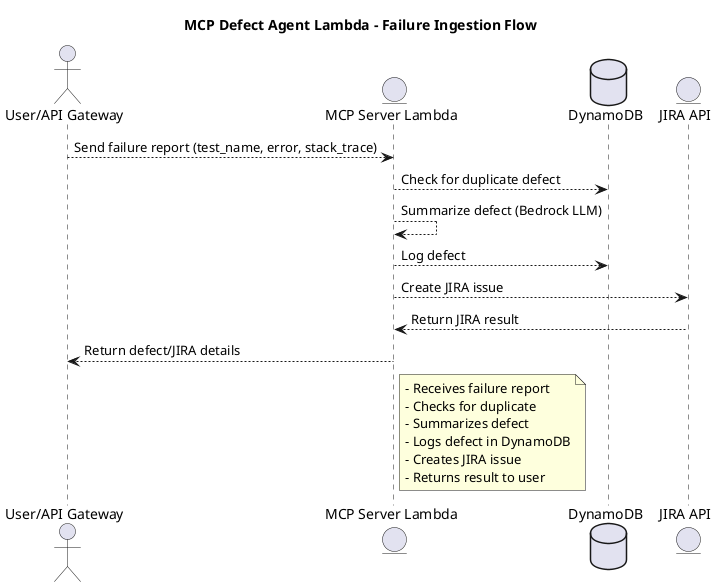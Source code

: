 @startuml MCPDefectAgentLambdaE2E
title MCP Defect Agent Lambda - Failure Ingestion Flow

actor "User/API Gateway" as User
entity "MCP Server Lambda" as Lambda
database "DynamoDB" as Dynamo
entity "JIRA API" as JIRA

User --> Lambda : Send failure report (test_name, error, stack_trace)
Lambda --> Dynamo : Check for duplicate defect
Lambda --> Lambda : Summarize defect (Bedrock LLM)
Lambda --> Dynamo : Log defect
Lambda --> JIRA : Create JIRA issue
JIRA --> Lambda : Return JIRA result
Lambda --> User : Return defect/JIRA details

note right of Lambda
- Receives failure report
- Checks for duplicate
- Summarizes defect
- Logs defect in DynamoDB
- Creates JIRA issue
- Returns result to user
end note

@enduml